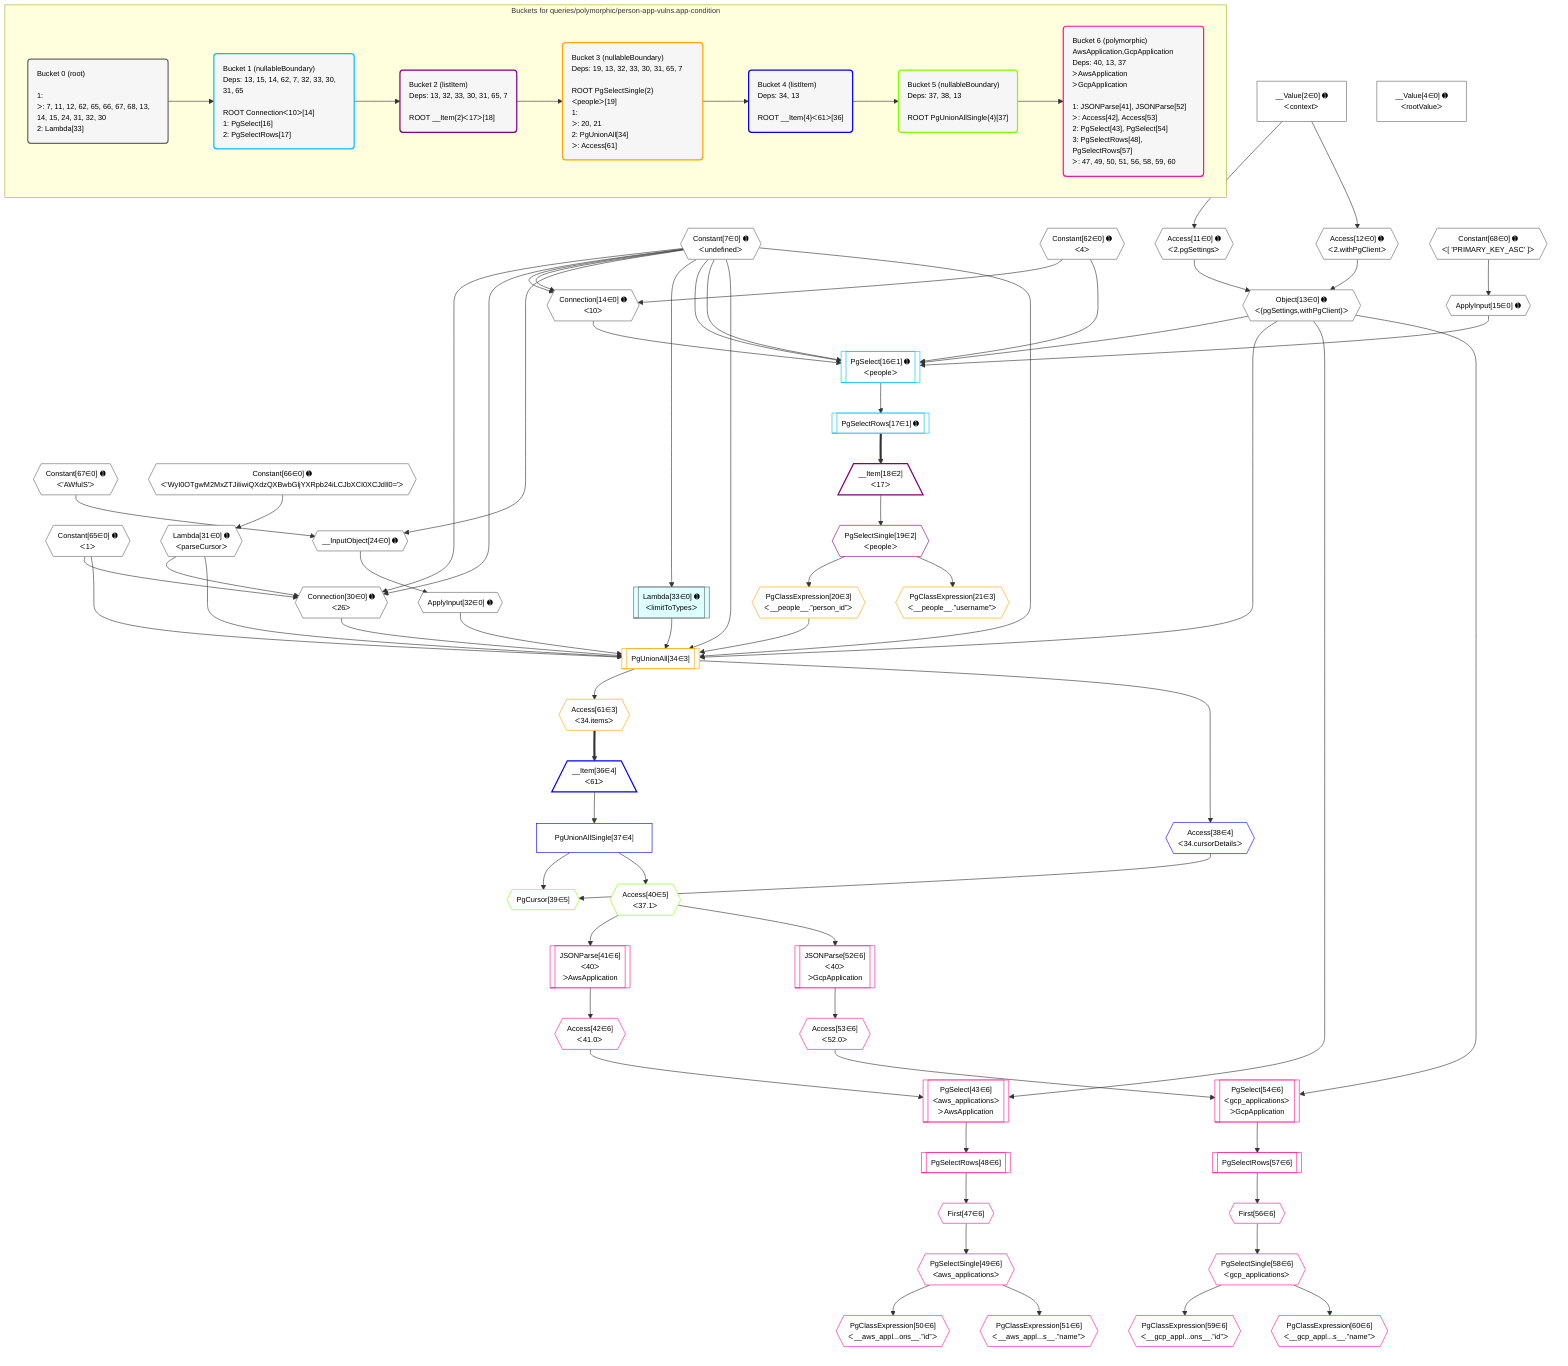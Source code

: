 %%{init: {'themeVariables': { 'fontSize': '12px'}}}%%
graph TD
    classDef path fill:#eee,stroke:#000,color:#000
    classDef plan fill:#fff,stroke-width:1px,color:#000
    classDef itemplan fill:#fff,stroke-width:2px,color:#000
    classDef unbatchedplan fill:#dff,stroke-width:1px,color:#000
    classDef sideeffectplan fill:#fcc,stroke-width:2px,color:#000
    classDef bucket fill:#f6f6f6,color:#000,stroke-width:2px,text-align:left


    %% plan dependencies
    Connection30{{"Connection[30∈0] ➊<br />ᐸ26ᐳ"}}:::plan
    Constant65{{"Constant[65∈0] ➊<br />ᐸ1ᐳ"}}:::plan
    Constant7{{"Constant[7∈0] ➊<br />ᐸundefinedᐳ"}}:::plan
    Lambda31{{"Lambda[31∈0] ➊<br />ᐸparseCursorᐳ"}}:::plan
    Constant65 & Constant7 & Constant7 & Lambda31 --> Connection30
    Connection14{{"Connection[14∈0] ➊<br />ᐸ10ᐳ"}}:::plan
    Constant62{{"Constant[62∈0] ➊<br />ᐸ4ᐳ"}}:::plan
    Constant62 & Constant7 & Constant7 --> Connection14
    Object13{{"Object[13∈0] ➊<br />ᐸ{pgSettings,withPgClient}ᐳ"}}:::plan
    Access11{{"Access[11∈0] ➊<br />ᐸ2.pgSettingsᐳ"}}:::plan
    Access12{{"Access[12∈0] ➊<br />ᐸ2.withPgClientᐳ"}}:::plan
    Access11 & Access12 --> Object13
    __InputObject24{{"__InputObject[24∈0] ➊"}}:::plan
    Constant67{{"Constant[67∈0] ➊<br />ᐸ'AWfulS'ᐳ"}}:::plan
    Constant7 & Constant67 --> __InputObject24
    __Value2["__Value[2∈0] ➊<br />ᐸcontextᐳ"]:::plan
    __Value2 --> Access11
    __Value2 --> Access12
    ApplyInput15{{"ApplyInput[15∈0] ➊"}}:::plan
    Constant68{{"Constant[68∈0] ➊<br />ᐸ[ 'PRIMARY_KEY_ASC' ]ᐳ"}}:::plan
    Constant68 --> ApplyInput15
    Constant66{{"Constant[66∈0] ➊<br />ᐸ'WyI0OTgwM2MxZTJiIiwiQXdzQXBwbGljYXRpb24iLCJbXCI0XCJdIl0='ᐳ"}}:::plan
    Constant66 --> Lambda31
    ApplyInput32{{"ApplyInput[32∈0] ➊"}}:::plan
    __InputObject24 --> ApplyInput32
    Lambda33[["Lambda[33∈0] ➊<br />ᐸlimitToTypesᐳ"]]:::unbatchedplan
    Constant7 --> Lambda33
    __Value4["__Value[4∈0] ➊<br />ᐸrootValueᐳ"]:::plan
    PgSelect16[["PgSelect[16∈1] ➊<br />ᐸpeopleᐳ"]]:::plan
    Object13 & ApplyInput15 & Connection14 & Constant62 & Constant7 & Constant7 --> PgSelect16
    PgSelectRows17[["PgSelectRows[17∈1] ➊"]]:::plan
    PgSelect16 --> PgSelectRows17
    __Item18[/"__Item[18∈2]<br />ᐸ17ᐳ"\]:::itemplan
    PgSelectRows17 ==> __Item18
    PgSelectSingle19{{"PgSelectSingle[19∈2]<br />ᐸpeopleᐳ"}}:::plan
    __Item18 --> PgSelectSingle19
    PgUnionAll34[["PgUnionAll[34∈3]"]]:::plan
    PgClassExpression20{{"PgClassExpression[20∈3]<br />ᐸ__people__.”person_id”ᐳ"}}:::plan
    Object13 & PgClassExpression20 & ApplyInput32 & Lambda33 & Connection30 & Lambda31 & Constant65 & Constant7 & Constant7 --> PgUnionAll34
    PgSelectSingle19 --> PgClassExpression20
    PgClassExpression21{{"PgClassExpression[21∈3]<br />ᐸ__people__.”username”ᐳ"}}:::plan
    PgSelectSingle19 --> PgClassExpression21
    Access61{{"Access[61∈3]<br />ᐸ34.itemsᐳ"}}:::plan
    PgUnionAll34 --> Access61
    __Item36[/"__Item[36∈4]<br />ᐸ61ᐳ"\]:::itemplan
    Access61 ==> __Item36
    PgUnionAllSingle37["PgUnionAllSingle[37∈4]"]:::plan
    __Item36 --> PgUnionAllSingle37
    Access38{{"Access[38∈4]<br />ᐸ34.cursorDetailsᐳ"}}:::plan
    PgUnionAll34 --> Access38
    PgCursor39{{"PgCursor[39∈5]"}}:::plan
    PgUnionAllSingle37 & Access38 --> PgCursor39
    Access40{{"Access[40∈5]<br />ᐸ37.1ᐳ"}}:::plan
    PgUnionAllSingle37 --> Access40
    PgSelect43[["PgSelect[43∈6]<br />ᐸaws_applicationsᐳ<br />ᐳAwsApplication"]]:::plan
    Access42{{"Access[42∈6]<br />ᐸ41.0ᐳ"}}:::plan
    Object13 & Access42 --> PgSelect43
    PgSelect54[["PgSelect[54∈6]<br />ᐸgcp_applicationsᐳ<br />ᐳGcpApplication"]]:::plan
    Access53{{"Access[53∈6]<br />ᐸ52.0ᐳ"}}:::plan
    Object13 & Access53 --> PgSelect54
    JSONParse41[["JSONParse[41∈6]<br />ᐸ40ᐳ<br />ᐳAwsApplication"]]:::plan
    Access40 --> JSONParse41
    JSONParse41 --> Access42
    First47{{"First[47∈6]"}}:::plan
    PgSelectRows48[["PgSelectRows[48∈6]"]]:::plan
    PgSelectRows48 --> First47
    PgSelect43 --> PgSelectRows48
    PgSelectSingle49{{"PgSelectSingle[49∈6]<br />ᐸaws_applicationsᐳ"}}:::plan
    First47 --> PgSelectSingle49
    PgClassExpression50{{"PgClassExpression[50∈6]<br />ᐸ__aws_appl...ons__.”id”ᐳ"}}:::plan
    PgSelectSingle49 --> PgClassExpression50
    PgClassExpression51{{"PgClassExpression[51∈6]<br />ᐸ__aws_appl...s__.”name”ᐳ"}}:::plan
    PgSelectSingle49 --> PgClassExpression51
    JSONParse52[["JSONParse[52∈6]<br />ᐸ40ᐳ<br />ᐳGcpApplication"]]:::plan
    Access40 --> JSONParse52
    JSONParse52 --> Access53
    First56{{"First[56∈6]"}}:::plan
    PgSelectRows57[["PgSelectRows[57∈6]"]]:::plan
    PgSelectRows57 --> First56
    PgSelect54 --> PgSelectRows57
    PgSelectSingle58{{"PgSelectSingle[58∈6]<br />ᐸgcp_applicationsᐳ"}}:::plan
    First56 --> PgSelectSingle58
    PgClassExpression59{{"PgClassExpression[59∈6]<br />ᐸ__gcp_appl...ons__.”id”ᐳ"}}:::plan
    PgSelectSingle58 --> PgClassExpression59
    PgClassExpression60{{"PgClassExpression[60∈6]<br />ᐸ__gcp_appl...s__.”name”ᐳ"}}:::plan
    PgSelectSingle58 --> PgClassExpression60

    %% define steps

    subgraph "Buckets for queries/polymorphic/person-app-vulns.app-condition"
    Bucket0("Bucket 0 (root)<br /><br />1: <br />ᐳ: 7, 11, 12, 62, 65, 66, 67, 68, 13, 14, 15, 24, 31, 32, 30<br />2: Lambda[33]"):::bucket
    classDef bucket0 stroke:#696969
    class Bucket0,__Value2,__Value4,Constant7,Access11,Access12,Object13,Connection14,ApplyInput15,__InputObject24,Connection30,Lambda31,ApplyInput32,Lambda33,Constant62,Constant65,Constant66,Constant67,Constant68 bucket0
    Bucket1("Bucket 1 (nullableBoundary)<br />Deps: 13, 15, 14, 62, 7, 32, 33, 30, 31, 65<br /><br />ROOT Connectionᐸ10ᐳ[14]<br />1: PgSelect[16]<br />2: PgSelectRows[17]"):::bucket
    classDef bucket1 stroke:#00bfff
    class Bucket1,PgSelect16,PgSelectRows17 bucket1
    Bucket2("Bucket 2 (listItem)<br />Deps: 13, 32, 33, 30, 31, 65, 7<br /><br />ROOT __Item{2}ᐸ17ᐳ[18]"):::bucket
    classDef bucket2 stroke:#7f007f
    class Bucket2,__Item18,PgSelectSingle19 bucket2
    Bucket3("Bucket 3 (nullableBoundary)<br />Deps: 19, 13, 32, 33, 30, 31, 65, 7<br /><br />ROOT PgSelectSingle{2}ᐸpeopleᐳ[19]<br />1: <br />ᐳ: 20, 21<br />2: PgUnionAll[34]<br />ᐳ: Access[61]"):::bucket
    classDef bucket3 stroke:#ffa500
    class Bucket3,PgClassExpression20,PgClassExpression21,PgUnionAll34,Access61 bucket3
    Bucket4("Bucket 4 (listItem)<br />Deps: 34, 13<br /><br />ROOT __Item{4}ᐸ61ᐳ[36]"):::bucket
    classDef bucket4 stroke:#0000ff
    class Bucket4,__Item36,PgUnionAllSingle37,Access38 bucket4
    Bucket5("Bucket 5 (nullableBoundary)<br />Deps: 37, 38, 13<br /><br />ROOT PgUnionAllSingle{4}[37]"):::bucket
    classDef bucket5 stroke:#7fff00
    class Bucket5,PgCursor39,Access40 bucket5
    Bucket6("Bucket 6 (polymorphic)<br />AwsApplication,GcpApplication<br />Deps: 40, 13, 37<br />ᐳAwsApplication<br />ᐳGcpApplication<br /><br />1: JSONParse[41], JSONParse[52]<br />ᐳ: Access[42], Access[53]<br />2: PgSelect[43], PgSelect[54]<br />3: PgSelectRows[48], PgSelectRows[57]<br />ᐳ: 47, 49, 50, 51, 56, 58, 59, 60"):::bucket
    classDef bucket6 stroke:#ff1493
    class Bucket6,JSONParse41,Access42,PgSelect43,First47,PgSelectRows48,PgSelectSingle49,PgClassExpression50,PgClassExpression51,JSONParse52,Access53,PgSelect54,First56,PgSelectRows57,PgSelectSingle58,PgClassExpression59,PgClassExpression60 bucket6
    Bucket0 --> Bucket1
    Bucket1 --> Bucket2
    Bucket2 --> Bucket3
    Bucket3 --> Bucket4
    Bucket4 --> Bucket5
    Bucket5 --> Bucket6
    end